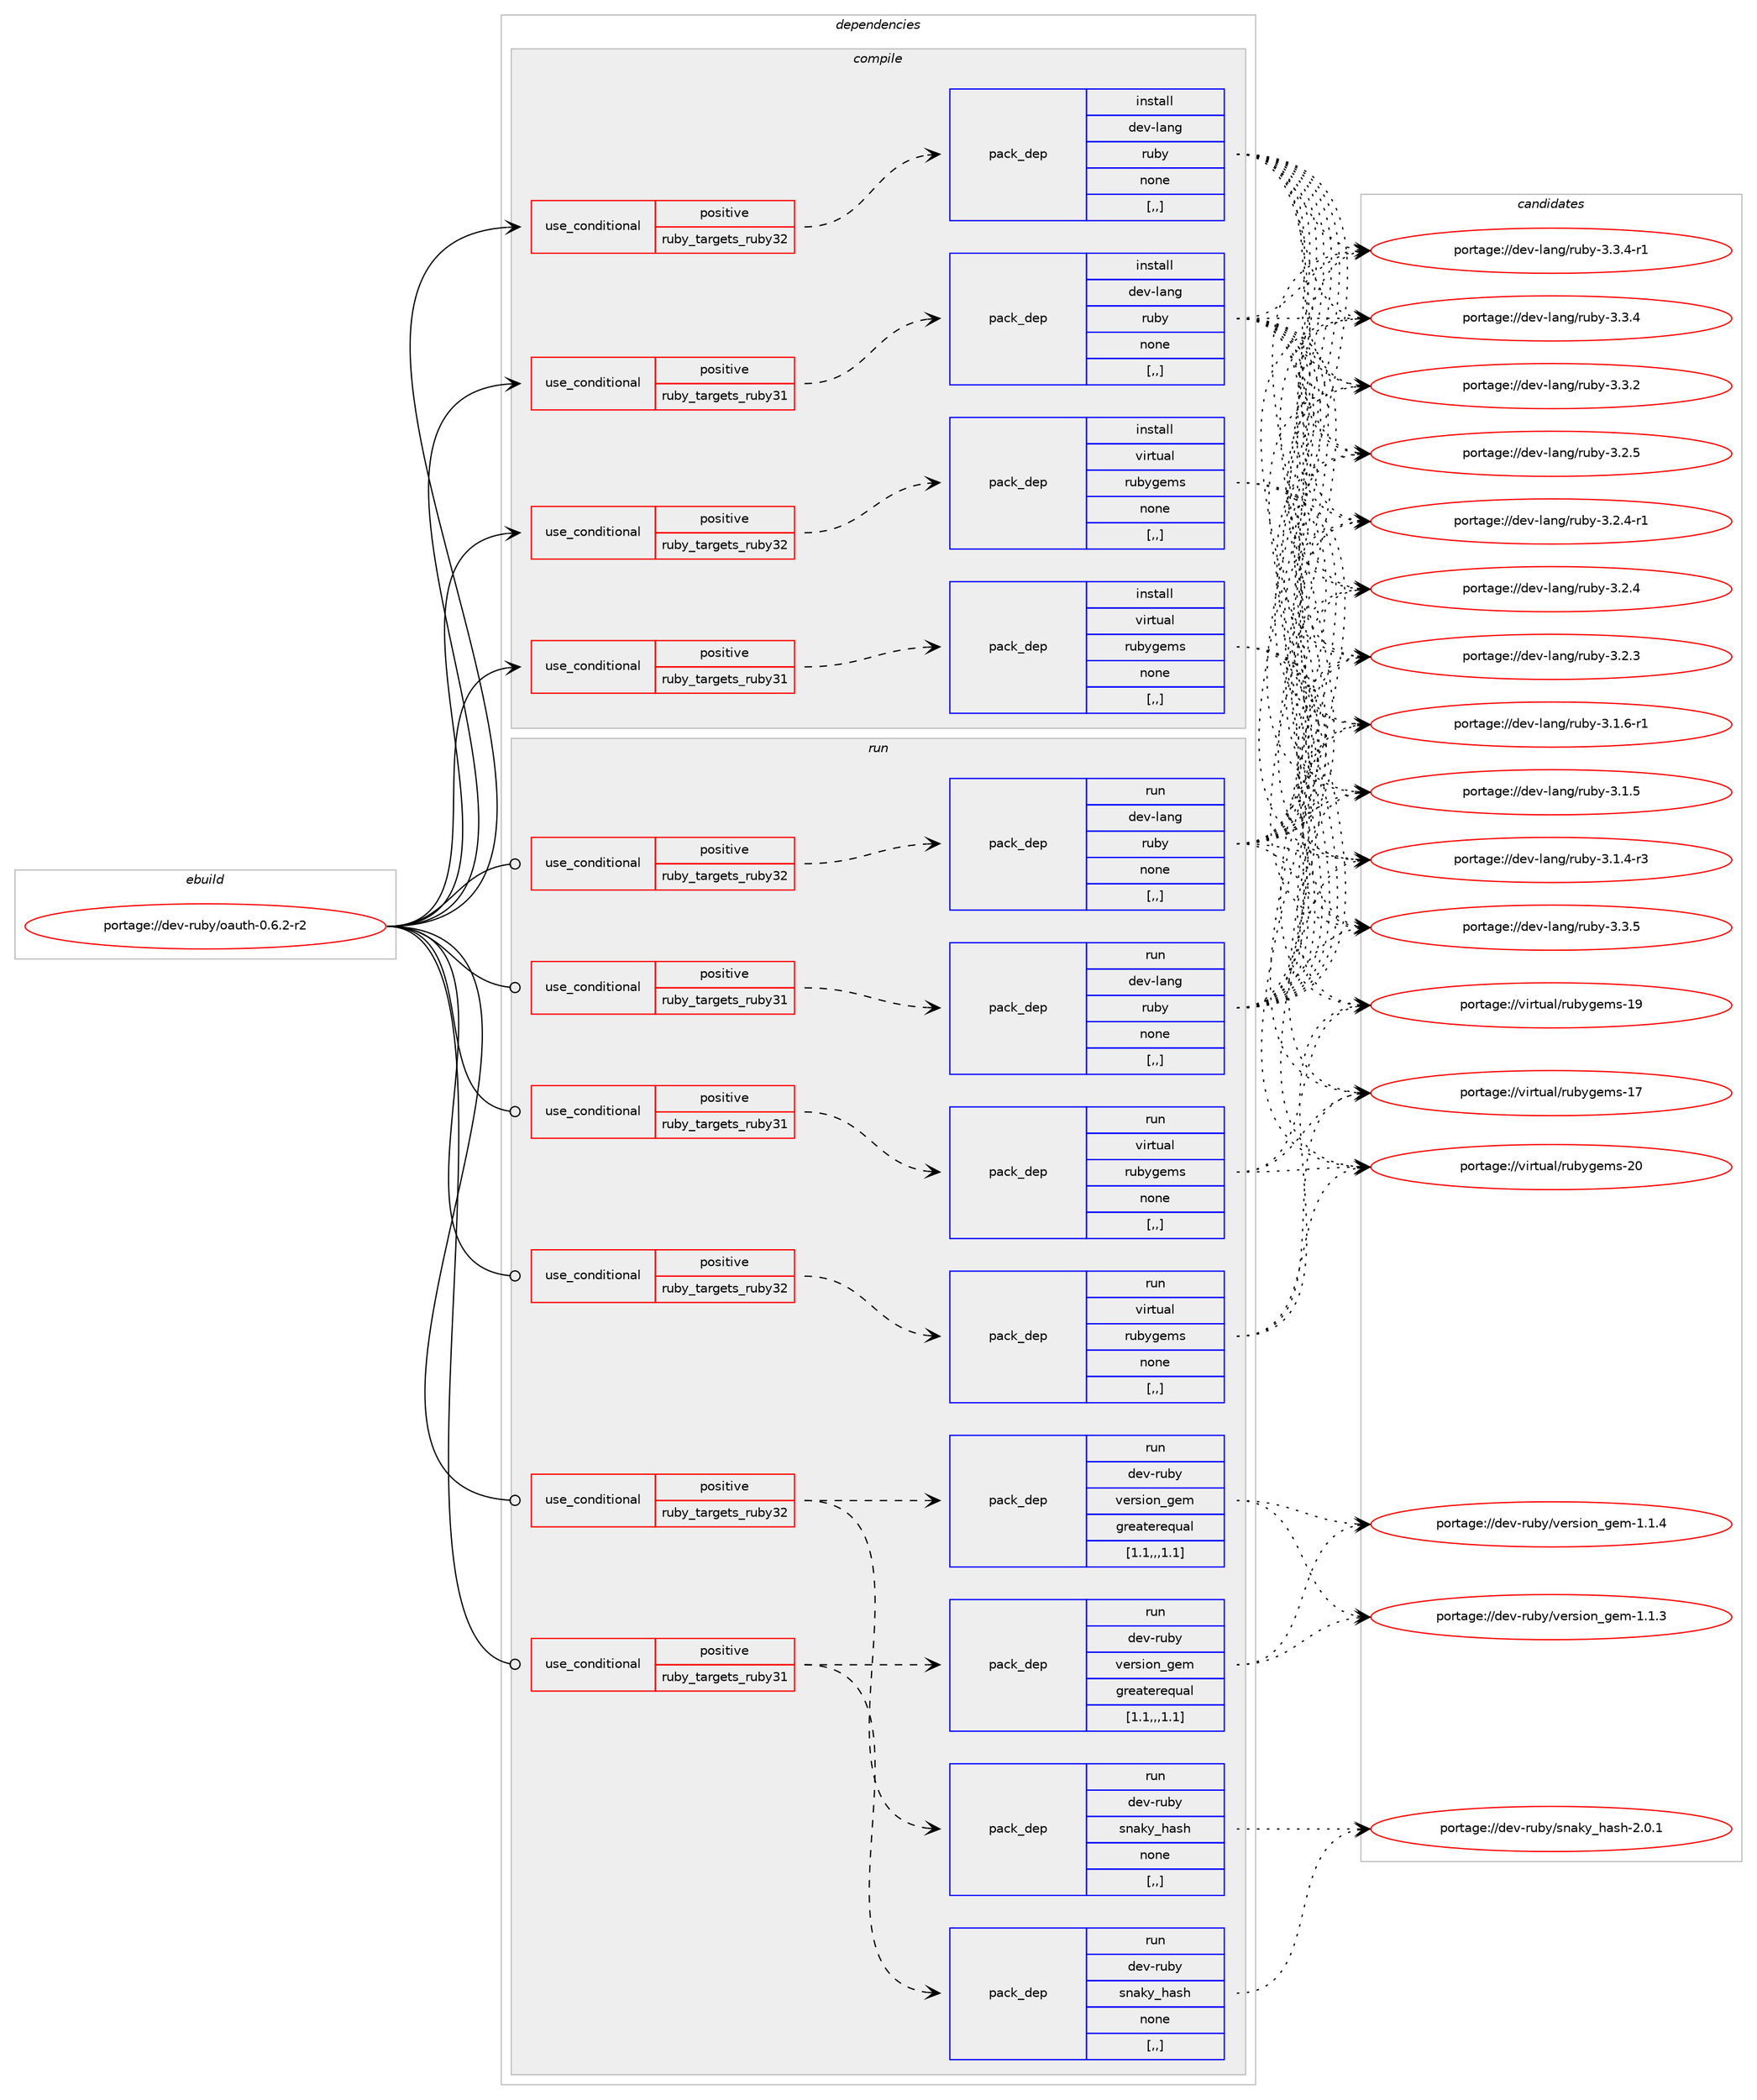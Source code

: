 digraph prolog {

# *************
# Graph options
# *************

newrank=true;
concentrate=true;
compound=true;
graph [rankdir=LR,fontname=Helvetica,fontsize=10,ranksep=1.5];#, ranksep=2.5, nodesep=0.2];
edge  [arrowhead=vee];
node  [fontname=Helvetica,fontsize=10];

# **********
# The ebuild
# **********

subgraph cluster_leftcol {
color=gray;
label=<<i>ebuild</i>>;
id [label="portage://dev-ruby/oauth-0.6.2-r2", color=red, width=4, href="../dev-ruby/oauth-0.6.2-r2.svg"];
}

# ****************
# The dependencies
# ****************

subgraph cluster_midcol {
color=gray;
label=<<i>dependencies</i>>;
subgraph cluster_compile {
fillcolor="#eeeeee";
style=filled;
label=<<i>compile</i>>;
subgraph cond183096 {
dependency689227 [label=<<TABLE BORDER="0" CELLBORDER="1" CELLSPACING="0" CELLPADDING="4"><TR><TD ROWSPAN="3" CELLPADDING="10">use_conditional</TD></TR><TR><TD>positive</TD></TR><TR><TD>ruby_targets_ruby31</TD></TR></TABLE>>, shape=none, color=red];
subgraph pack501194 {
dependency689228 [label=<<TABLE BORDER="0" CELLBORDER="1" CELLSPACING="0" CELLPADDING="4" WIDTH="220"><TR><TD ROWSPAN="6" CELLPADDING="30">pack_dep</TD></TR><TR><TD WIDTH="110">install</TD></TR><TR><TD>dev-lang</TD></TR><TR><TD>ruby</TD></TR><TR><TD>none</TD></TR><TR><TD>[,,]</TD></TR></TABLE>>, shape=none, color=blue];
}
dependency689227:e -> dependency689228:w [weight=20,style="dashed",arrowhead="vee"];
}
id:e -> dependency689227:w [weight=20,style="solid",arrowhead="vee"];
subgraph cond183097 {
dependency689229 [label=<<TABLE BORDER="0" CELLBORDER="1" CELLSPACING="0" CELLPADDING="4"><TR><TD ROWSPAN="3" CELLPADDING="10">use_conditional</TD></TR><TR><TD>positive</TD></TR><TR><TD>ruby_targets_ruby31</TD></TR></TABLE>>, shape=none, color=red];
subgraph pack501195 {
dependency689230 [label=<<TABLE BORDER="0" CELLBORDER="1" CELLSPACING="0" CELLPADDING="4" WIDTH="220"><TR><TD ROWSPAN="6" CELLPADDING="30">pack_dep</TD></TR><TR><TD WIDTH="110">install</TD></TR><TR><TD>virtual</TD></TR><TR><TD>rubygems</TD></TR><TR><TD>none</TD></TR><TR><TD>[,,]</TD></TR></TABLE>>, shape=none, color=blue];
}
dependency689229:e -> dependency689230:w [weight=20,style="dashed",arrowhead="vee"];
}
id:e -> dependency689229:w [weight=20,style="solid",arrowhead="vee"];
subgraph cond183098 {
dependency689231 [label=<<TABLE BORDER="0" CELLBORDER="1" CELLSPACING="0" CELLPADDING="4"><TR><TD ROWSPAN="3" CELLPADDING="10">use_conditional</TD></TR><TR><TD>positive</TD></TR><TR><TD>ruby_targets_ruby32</TD></TR></TABLE>>, shape=none, color=red];
subgraph pack501196 {
dependency689232 [label=<<TABLE BORDER="0" CELLBORDER="1" CELLSPACING="0" CELLPADDING="4" WIDTH="220"><TR><TD ROWSPAN="6" CELLPADDING="30">pack_dep</TD></TR><TR><TD WIDTH="110">install</TD></TR><TR><TD>dev-lang</TD></TR><TR><TD>ruby</TD></TR><TR><TD>none</TD></TR><TR><TD>[,,]</TD></TR></TABLE>>, shape=none, color=blue];
}
dependency689231:e -> dependency689232:w [weight=20,style="dashed",arrowhead="vee"];
}
id:e -> dependency689231:w [weight=20,style="solid",arrowhead="vee"];
subgraph cond183099 {
dependency689233 [label=<<TABLE BORDER="0" CELLBORDER="1" CELLSPACING="0" CELLPADDING="4"><TR><TD ROWSPAN="3" CELLPADDING="10">use_conditional</TD></TR><TR><TD>positive</TD></TR><TR><TD>ruby_targets_ruby32</TD></TR></TABLE>>, shape=none, color=red];
subgraph pack501197 {
dependency689234 [label=<<TABLE BORDER="0" CELLBORDER="1" CELLSPACING="0" CELLPADDING="4" WIDTH="220"><TR><TD ROWSPAN="6" CELLPADDING="30">pack_dep</TD></TR><TR><TD WIDTH="110">install</TD></TR><TR><TD>virtual</TD></TR><TR><TD>rubygems</TD></TR><TR><TD>none</TD></TR><TR><TD>[,,]</TD></TR></TABLE>>, shape=none, color=blue];
}
dependency689233:e -> dependency689234:w [weight=20,style="dashed",arrowhead="vee"];
}
id:e -> dependency689233:w [weight=20,style="solid",arrowhead="vee"];
}
subgraph cluster_compileandrun {
fillcolor="#eeeeee";
style=filled;
label=<<i>compile and run</i>>;
}
subgraph cluster_run {
fillcolor="#eeeeee";
style=filled;
label=<<i>run</i>>;
subgraph cond183100 {
dependency689235 [label=<<TABLE BORDER="0" CELLBORDER="1" CELLSPACING="0" CELLPADDING="4"><TR><TD ROWSPAN="3" CELLPADDING="10">use_conditional</TD></TR><TR><TD>positive</TD></TR><TR><TD>ruby_targets_ruby31</TD></TR></TABLE>>, shape=none, color=red];
subgraph pack501198 {
dependency689236 [label=<<TABLE BORDER="0" CELLBORDER="1" CELLSPACING="0" CELLPADDING="4" WIDTH="220"><TR><TD ROWSPAN="6" CELLPADDING="30">pack_dep</TD></TR><TR><TD WIDTH="110">run</TD></TR><TR><TD>dev-lang</TD></TR><TR><TD>ruby</TD></TR><TR><TD>none</TD></TR><TR><TD>[,,]</TD></TR></TABLE>>, shape=none, color=blue];
}
dependency689235:e -> dependency689236:w [weight=20,style="dashed",arrowhead="vee"];
}
id:e -> dependency689235:w [weight=20,style="solid",arrowhead="odot"];
subgraph cond183101 {
dependency689237 [label=<<TABLE BORDER="0" CELLBORDER="1" CELLSPACING="0" CELLPADDING="4"><TR><TD ROWSPAN="3" CELLPADDING="10">use_conditional</TD></TR><TR><TD>positive</TD></TR><TR><TD>ruby_targets_ruby31</TD></TR></TABLE>>, shape=none, color=red];
subgraph pack501199 {
dependency689238 [label=<<TABLE BORDER="0" CELLBORDER="1" CELLSPACING="0" CELLPADDING="4" WIDTH="220"><TR><TD ROWSPAN="6" CELLPADDING="30">pack_dep</TD></TR><TR><TD WIDTH="110">run</TD></TR><TR><TD>dev-ruby</TD></TR><TR><TD>snaky_hash</TD></TR><TR><TD>none</TD></TR><TR><TD>[,,]</TD></TR></TABLE>>, shape=none, color=blue];
}
dependency689237:e -> dependency689238:w [weight=20,style="dashed",arrowhead="vee"];
subgraph pack501200 {
dependency689239 [label=<<TABLE BORDER="0" CELLBORDER="1" CELLSPACING="0" CELLPADDING="4" WIDTH="220"><TR><TD ROWSPAN="6" CELLPADDING="30">pack_dep</TD></TR><TR><TD WIDTH="110">run</TD></TR><TR><TD>dev-ruby</TD></TR><TR><TD>version_gem</TD></TR><TR><TD>greaterequal</TD></TR><TR><TD>[1.1,,,1.1]</TD></TR></TABLE>>, shape=none, color=blue];
}
dependency689237:e -> dependency689239:w [weight=20,style="dashed",arrowhead="vee"];
}
id:e -> dependency689237:w [weight=20,style="solid",arrowhead="odot"];
subgraph cond183102 {
dependency689240 [label=<<TABLE BORDER="0" CELLBORDER="1" CELLSPACING="0" CELLPADDING="4"><TR><TD ROWSPAN="3" CELLPADDING="10">use_conditional</TD></TR><TR><TD>positive</TD></TR><TR><TD>ruby_targets_ruby31</TD></TR></TABLE>>, shape=none, color=red];
subgraph pack501201 {
dependency689241 [label=<<TABLE BORDER="0" CELLBORDER="1" CELLSPACING="0" CELLPADDING="4" WIDTH="220"><TR><TD ROWSPAN="6" CELLPADDING="30">pack_dep</TD></TR><TR><TD WIDTH="110">run</TD></TR><TR><TD>virtual</TD></TR><TR><TD>rubygems</TD></TR><TR><TD>none</TD></TR><TR><TD>[,,]</TD></TR></TABLE>>, shape=none, color=blue];
}
dependency689240:e -> dependency689241:w [weight=20,style="dashed",arrowhead="vee"];
}
id:e -> dependency689240:w [weight=20,style="solid",arrowhead="odot"];
subgraph cond183103 {
dependency689242 [label=<<TABLE BORDER="0" CELLBORDER="1" CELLSPACING="0" CELLPADDING="4"><TR><TD ROWSPAN="3" CELLPADDING="10">use_conditional</TD></TR><TR><TD>positive</TD></TR><TR><TD>ruby_targets_ruby32</TD></TR></TABLE>>, shape=none, color=red];
subgraph pack501202 {
dependency689243 [label=<<TABLE BORDER="0" CELLBORDER="1" CELLSPACING="0" CELLPADDING="4" WIDTH="220"><TR><TD ROWSPAN="6" CELLPADDING="30">pack_dep</TD></TR><TR><TD WIDTH="110">run</TD></TR><TR><TD>dev-lang</TD></TR><TR><TD>ruby</TD></TR><TR><TD>none</TD></TR><TR><TD>[,,]</TD></TR></TABLE>>, shape=none, color=blue];
}
dependency689242:e -> dependency689243:w [weight=20,style="dashed",arrowhead="vee"];
}
id:e -> dependency689242:w [weight=20,style="solid",arrowhead="odot"];
subgraph cond183104 {
dependency689244 [label=<<TABLE BORDER="0" CELLBORDER="1" CELLSPACING="0" CELLPADDING="4"><TR><TD ROWSPAN="3" CELLPADDING="10">use_conditional</TD></TR><TR><TD>positive</TD></TR><TR><TD>ruby_targets_ruby32</TD></TR></TABLE>>, shape=none, color=red];
subgraph pack501203 {
dependency689245 [label=<<TABLE BORDER="0" CELLBORDER="1" CELLSPACING="0" CELLPADDING="4" WIDTH="220"><TR><TD ROWSPAN="6" CELLPADDING="30">pack_dep</TD></TR><TR><TD WIDTH="110">run</TD></TR><TR><TD>dev-ruby</TD></TR><TR><TD>snaky_hash</TD></TR><TR><TD>none</TD></TR><TR><TD>[,,]</TD></TR></TABLE>>, shape=none, color=blue];
}
dependency689244:e -> dependency689245:w [weight=20,style="dashed",arrowhead="vee"];
subgraph pack501204 {
dependency689246 [label=<<TABLE BORDER="0" CELLBORDER="1" CELLSPACING="0" CELLPADDING="4" WIDTH="220"><TR><TD ROWSPAN="6" CELLPADDING="30">pack_dep</TD></TR><TR><TD WIDTH="110">run</TD></TR><TR><TD>dev-ruby</TD></TR><TR><TD>version_gem</TD></TR><TR><TD>greaterequal</TD></TR><TR><TD>[1.1,,,1.1]</TD></TR></TABLE>>, shape=none, color=blue];
}
dependency689244:e -> dependency689246:w [weight=20,style="dashed",arrowhead="vee"];
}
id:e -> dependency689244:w [weight=20,style="solid",arrowhead="odot"];
subgraph cond183105 {
dependency689247 [label=<<TABLE BORDER="0" CELLBORDER="1" CELLSPACING="0" CELLPADDING="4"><TR><TD ROWSPAN="3" CELLPADDING="10">use_conditional</TD></TR><TR><TD>positive</TD></TR><TR><TD>ruby_targets_ruby32</TD></TR></TABLE>>, shape=none, color=red];
subgraph pack501205 {
dependency689248 [label=<<TABLE BORDER="0" CELLBORDER="1" CELLSPACING="0" CELLPADDING="4" WIDTH="220"><TR><TD ROWSPAN="6" CELLPADDING="30">pack_dep</TD></TR><TR><TD WIDTH="110">run</TD></TR><TR><TD>virtual</TD></TR><TR><TD>rubygems</TD></TR><TR><TD>none</TD></TR><TR><TD>[,,]</TD></TR></TABLE>>, shape=none, color=blue];
}
dependency689247:e -> dependency689248:w [weight=20,style="dashed",arrowhead="vee"];
}
id:e -> dependency689247:w [weight=20,style="solid",arrowhead="odot"];
}
}

# **************
# The candidates
# **************

subgraph cluster_choices {
rank=same;
color=gray;
label=<<i>candidates</i>>;

subgraph choice501194 {
color=black;
nodesep=1;
choice10010111845108971101034711411798121455146514653 [label="portage://dev-lang/ruby-3.3.5", color=red, width=4,href="../dev-lang/ruby-3.3.5.svg"];
choice100101118451089711010347114117981214551465146524511449 [label="portage://dev-lang/ruby-3.3.4-r1", color=red, width=4,href="../dev-lang/ruby-3.3.4-r1.svg"];
choice10010111845108971101034711411798121455146514652 [label="portage://dev-lang/ruby-3.3.4", color=red, width=4,href="../dev-lang/ruby-3.3.4.svg"];
choice10010111845108971101034711411798121455146514650 [label="portage://dev-lang/ruby-3.3.2", color=red, width=4,href="../dev-lang/ruby-3.3.2.svg"];
choice10010111845108971101034711411798121455146504653 [label="portage://dev-lang/ruby-3.2.5", color=red, width=4,href="../dev-lang/ruby-3.2.5.svg"];
choice100101118451089711010347114117981214551465046524511449 [label="portage://dev-lang/ruby-3.2.4-r1", color=red, width=4,href="../dev-lang/ruby-3.2.4-r1.svg"];
choice10010111845108971101034711411798121455146504652 [label="portage://dev-lang/ruby-3.2.4", color=red, width=4,href="../dev-lang/ruby-3.2.4.svg"];
choice10010111845108971101034711411798121455146504651 [label="portage://dev-lang/ruby-3.2.3", color=red, width=4,href="../dev-lang/ruby-3.2.3.svg"];
choice100101118451089711010347114117981214551464946544511449 [label="portage://dev-lang/ruby-3.1.6-r1", color=red, width=4,href="../dev-lang/ruby-3.1.6-r1.svg"];
choice10010111845108971101034711411798121455146494653 [label="portage://dev-lang/ruby-3.1.5", color=red, width=4,href="../dev-lang/ruby-3.1.5.svg"];
choice100101118451089711010347114117981214551464946524511451 [label="portage://dev-lang/ruby-3.1.4-r3", color=red, width=4,href="../dev-lang/ruby-3.1.4-r3.svg"];
dependency689228:e -> choice10010111845108971101034711411798121455146514653:w [style=dotted,weight="100"];
dependency689228:e -> choice100101118451089711010347114117981214551465146524511449:w [style=dotted,weight="100"];
dependency689228:e -> choice10010111845108971101034711411798121455146514652:w [style=dotted,weight="100"];
dependency689228:e -> choice10010111845108971101034711411798121455146514650:w [style=dotted,weight="100"];
dependency689228:e -> choice10010111845108971101034711411798121455146504653:w [style=dotted,weight="100"];
dependency689228:e -> choice100101118451089711010347114117981214551465046524511449:w [style=dotted,weight="100"];
dependency689228:e -> choice10010111845108971101034711411798121455146504652:w [style=dotted,weight="100"];
dependency689228:e -> choice10010111845108971101034711411798121455146504651:w [style=dotted,weight="100"];
dependency689228:e -> choice100101118451089711010347114117981214551464946544511449:w [style=dotted,weight="100"];
dependency689228:e -> choice10010111845108971101034711411798121455146494653:w [style=dotted,weight="100"];
dependency689228:e -> choice100101118451089711010347114117981214551464946524511451:w [style=dotted,weight="100"];
}
subgraph choice501195 {
color=black;
nodesep=1;
choice118105114116117971084711411798121103101109115455048 [label="portage://virtual/rubygems-20", color=red, width=4,href="../virtual/rubygems-20.svg"];
choice118105114116117971084711411798121103101109115454957 [label="portage://virtual/rubygems-19", color=red, width=4,href="../virtual/rubygems-19.svg"];
choice118105114116117971084711411798121103101109115454955 [label="portage://virtual/rubygems-17", color=red, width=4,href="../virtual/rubygems-17.svg"];
dependency689230:e -> choice118105114116117971084711411798121103101109115455048:w [style=dotted,weight="100"];
dependency689230:e -> choice118105114116117971084711411798121103101109115454957:w [style=dotted,weight="100"];
dependency689230:e -> choice118105114116117971084711411798121103101109115454955:w [style=dotted,weight="100"];
}
subgraph choice501196 {
color=black;
nodesep=1;
choice10010111845108971101034711411798121455146514653 [label="portage://dev-lang/ruby-3.3.5", color=red, width=4,href="../dev-lang/ruby-3.3.5.svg"];
choice100101118451089711010347114117981214551465146524511449 [label="portage://dev-lang/ruby-3.3.4-r1", color=red, width=4,href="../dev-lang/ruby-3.3.4-r1.svg"];
choice10010111845108971101034711411798121455146514652 [label="portage://dev-lang/ruby-3.3.4", color=red, width=4,href="../dev-lang/ruby-3.3.4.svg"];
choice10010111845108971101034711411798121455146514650 [label="portage://dev-lang/ruby-3.3.2", color=red, width=4,href="../dev-lang/ruby-3.3.2.svg"];
choice10010111845108971101034711411798121455146504653 [label="portage://dev-lang/ruby-3.2.5", color=red, width=4,href="../dev-lang/ruby-3.2.5.svg"];
choice100101118451089711010347114117981214551465046524511449 [label="portage://dev-lang/ruby-3.2.4-r1", color=red, width=4,href="../dev-lang/ruby-3.2.4-r1.svg"];
choice10010111845108971101034711411798121455146504652 [label="portage://dev-lang/ruby-3.2.4", color=red, width=4,href="../dev-lang/ruby-3.2.4.svg"];
choice10010111845108971101034711411798121455146504651 [label="portage://dev-lang/ruby-3.2.3", color=red, width=4,href="../dev-lang/ruby-3.2.3.svg"];
choice100101118451089711010347114117981214551464946544511449 [label="portage://dev-lang/ruby-3.1.6-r1", color=red, width=4,href="../dev-lang/ruby-3.1.6-r1.svg"];
choice10010111845108971101034711411798121455146494653 [label="portage://dev-lang/ruby-3.1.5", color=red, width=4,href="../dev-lang/ruby-3.1.5.svg"];
choice100101118451089711010347114117981214551464946524511451 [label="portage://dev-lang/ruby-3.1.4-r3", color=red, width=4,href="../dev-lang/ruby-3.1.4-r3.svg"];
dependency689232:e -> choice10010111845108971101034711411798121455146514653:w [style=dotted,weight="100"];
dependency689232:e -> choice100101118451089711010347114117981214551465146524511449:w [style=dotted,weight="100"];
dependency689232:e -> choice10010111845108971101034711411798121455146514652:w [style=dotted,weight="100"];
dependency689232:e -> choice10010111845108971101034711411798121455146514650:w [style=dotted,weight="100"];
dependency689232:e -> choice10010111845108971101034711411798121455146504653:w [style=dotted,weight="100"];
dependency689232:e -> choice100101118451089711010347114117981214551465046524511449:w [style=dotted,weight="100"];
dependency689232:e -> choice10010111845108971101034711411798121455146504652:w [style=dotted,weight="100"];
dependency689232:e -> choice10010111845108971101034711411798121455146504651:w [style=dotted,weight="100"];
dependency689232:e -> choice100101118451089711010347114117981214551464946544511449:w [style=dotted,weight="100"];
dependency689232:e -> choice10010111845108971101034711411798121455146494653:w [style=dotted,weight="100"];
dependency689232:e -> choice100101118451089711010347114117981214551464946524511451:w [style=dotted,weight="100"];
}
subgraph choice501197 {
color=black;
nodesep=1;
choice118105114116117971084711411798121103101109115455048 [label="portage://virtual/rubygems-20", color=red, width=4,href="../virtual/rubygems-20.svg"];
choice118105114116117971084711411798121103101109115454957 [label="portage://virtual/rubygems-19", color=red, width=4,href="../virtual/rubygems-19.svg"];
choice118105114116117971084711411798121103101109115454955 [label="portage://virtual/rubygems-17", color=red, width=4,href="../virtual/rubygems-17.svg"];
dependency689234:e -> choice118105114116117971084711411798121103101109115455048:w [style=dotted,weight="100"];
dependency689234:e -> choice118105114116117971084711411798121103101109115454957:w [style=dotted,weight="100"];
dependency689234:e -> choice118105114116117971084711411798121103101109115454955:w [style=dotted,weight="100"];
}
subgraph choice501198 {
color=black;
nodesep=1;
choice10010111845108971101034711411798121455146514653 [label="portage://dev-lang/ruby-3.3.5", color=red, width=4,href="../dev-lang/ruby-3.3.5.svg"];
choice100101118451089711010347114117981214551465146524511449 [label="portage://dev-lang/ruby-3.3.4-r1", color=red, width=4,href="../dev-lang/ruby-3.3.4-r1.svg"];
choice10010111845108971101034711411798121455146514652 [label="portage://dev-lang/ruby-3.3.4", color=red, width=4,href="../dev-lang/ruby-3.3.4.svg"];
choice10010111845108971101034711411798121455146514650 [label="portage://dev-lang/ruby-3.3.2", color=red, width=4,href="../dev-lang/ruby-3.3.2.svg"];
choice10010111845108971101034711411798121455146504653 [label="portage://dev-lang/ruby-3.2.5", color=red, width=4,href="../dev-lang/ruby-3.2.5.svg"];
choice100101118451089711010347114117981214551465046524511449 [label="portage://dev-lang/ruby-3.2.4-r1", color=red, width=4,href="../dev-lang/ruby-3.2.4-r1.svg"];
choice10010111845108971101034711411798121455146504652 [label="portage://dev-lang/ruby-3.2.4", color=red, width=4,href="../dev-lang/ruby-3.2.4.svg"];
choice10010111845108971101034711411798121455146504651 [label="portage://dev-lang/ruby-3.2.3", color=red, width=4,href="../dev-lang/ruby-3.2.3.svg"];
choice100101118451089711010347114117981214551464946544511449 [label="portage://dev-lang/ruby-3.1.6-r1", color=red, width=4,href="../dev-lang/ruby-3.1.6-r1.svg"];
choice10010111845108971101034711411798121455146494653 [label="portage://dev-lang/ruby-3.1.5", color=red, width=4,href="../dev-lang/ruby-3.1.5.svg"];
choice100101118451089711010347114117981214551464946524511451 [label="portage://dev-lang/ruby-3.1.4-r3", color=red, width=4,href="../dev-lang/ruby-3.1.4-r3.svg"];
dependency689236:e -> choice10010111845108971101034711411798121455146514653:w [style=dotted,weight="100"];
dependency689236:e -> choice100101118451089711010347114117981214551465146524511449:w [style=dotted,weight="100"];
dependency689236:e -> choice10010111845108971101034711411798121455146514652:w [style=dotted,weight="100"];
dependency689236:e -> choice10010111845108971101034711411798121455146514650:w [style=dotted,weight="100"];
dependency689236:e -> choice10010111845108971101034711411798121455146504653:w [style=dotted,weight="100"];
dependency689236:e -> choice100101118451089711010347114117981214551465046524511449:w [style=dotted,weight="100"];
dependency689236:e -> choice10010111845108971101034711411798121455146504652:w [style=dotted,weight="100"];
dependency689236:e -> choice10010111845108971101034711411798121455146504651:w [style=dotted,weight="100"];
dependency689236:e -> choice100101118451089711010347114117981214551464946544511449:w [style=dotted,weight="100"];
dependency689236:e -> choice10010111845108971101034711411798121455146494653:w [style=dotted,weight="100"];
dependency689236:e -> choice100101118451089711010347114117981214551464946524511451:w [style=dotted,weight="100"];
}
subgraph choice501199 {
color=black;
nodesep=1;
choice100101118451141179812147115110971071219510497115104455046484649 [label="portage://dev-ruby/snaky_hash-2.0.1", color=red, width=4,href="../dev-ruby/snaky_hash-2.0.1.svg"];
dependency689238:e -> choice100101118451141179812147115110971071219510497115104455046484649:w [style=dotted,weight="100"];
}
subgraph choice501200 {
color=black;
nodesep=1;
choice10010111845114117981214711810111411510511111095103101109454946494652 [label="portage://dev-ruby/version_gem-1.1.4", color=red, width=4,href="../dev-ruby/version_gem-1.1.4.svg"];
choice10010111845114117981214711810111411510511111095103101109454946494651 [label="portage://dev-ruby/version_gem-1.1.3", color=red, width=4,href="../dev-ruby/version_gem-1.1.3.svg"];
dependency689239:e -> choice10010111845114117981214711810111411510511111095103101109454946494652:w [style=dotted,weight="100"];
dependency689239:e -> choice10010111845114117981214711810111411510511111095103101109454946494651:w [style=dotted,weight="100"];
}
subgraph choice501201 {
color=black;
nodesep=1;
choice118105114116117971084711411798121103101109115455048 [label="portage://virtual/rubygems-20", color=red, width=4,href="../virtual/rubygems-20.svg"];
choice118105114116117971084711411798121103101109115454957 [label="portage://virtual/rubygems-19", color=red, width=4,href="../virtual/rubygems-19.svg"];
choice118105114116117971084711411798121103101109115454955 [label="portage://virtual/rubygems-17", color=red, width=4,href="../virtual/rubygems-17.svg"];
dependency689241:e -> choice118105114116117971084711411798121103101109115455048:w [style=dotted,weight="100"];
dependency689241:e -> choice118105114116117971084711411798121103101109115454957:w [style=dotted,weight="100"];
dependency689241:e -> choice118105114116117971084711411798121103101109115454955:w [style=dotted,weight="100"];
}
subgraph choice501202 {
color=black;
nodesep=1;
choice10010111845108971101034711411798121455146514653 [label="portage://dev-lang/ruby-3.3.5", color=red, width=4,href="../dev-lang/ruby-3.3.5.svg"];
choice100101118451089711010347114117981214551465146524511449 [label="portage://dev-lang/ruby-3.3.4-r1", color=red, width=4,href="../dev-lang/ruby-3.3.4-r1.svg"];
choice10010111845108971101034711411798121455146514652 [label="portage://dev-lang/ruby-3.3.4", color=red, width=4,href="../dev-lang/ruby-3.3.4.svg"];
choice10010111845108971101034711411798121455146514650 [label="portage://dev-lang/ruby-3.3.2", color=red, width=4,href="../dev-lang/ruby-3.3.2.svg"];
choice10010111845108971101034711411798121455146504653 [label="portage://dev-lang/ruby-3.2.5", color=red, width=4,href="../dev-lang/ruby-3.2.5.svg"];
choice100101118451089711010347114117981214551465046524511449 [label="portage://dev-lang/ruby-3.2.4-r1", color=red, width=4,href="../dev-lang/ruby-3.2.4-r1.svg"];
choice10010111845108971101034711411798121455146504652 [label="portage://dev-lang/ruby-3.2.4", color=red, width=4,href="../dev-lang/ruby-3.2.4.svg"];
choice10010111845108971101034711411798121455146504651 [label="portage://dev-lang/ruby-3.2.3", color=red, width=4,href="../dev-lang/ruby-3.2.3.svg"];
choice100101118451089711010347114117981214551464946544511449 [label="portage://dev-lang/ruby-3.1.6-r1", color=red, width=4,href="../dev-lang/ruby-3.1.6-r1.svg"];
choice10010111845108971101034711411798121455146494653 [label="portage://dev-lang/ruby-3.1.5", color=red, width=4,href="../dev-lang/ruby-3.1.5.svg"];
choice100101118451089711010347114117981214551464946524511451 [label="portage://dev-lang/ruby-3.1.4-r3", color=red, width=4,href="../dev-lang/ruby-3.1.4-r3.svg"];
dependency689243:e -> choice10010111845108971101034711411798121455146514653:w [style=dotted,weight="100"];
dependency689243:e -> choice100101118451089711010347114117981214551465146524511449:w [style=dotted,weight="100"];
dependency689243:e -> choice10010111845108971101034711411798121455146514652:w [style=dotted,weight="100"];
dependency689243:e -> choice10010111845108971101034711411798121455146514650:w [style=dotted,weight="100"];
dependency689243:e -> choice10010111845108971101034711411798121455146504653:w [style=dotted,weight="100"];
dependency689243:e -> choice100101118451089711010347114117981214551465046524511449:w [style=dotted,weight="100"];
dependency689243:e -> choice10010111845108971101034711411798121455146504652:w [style=dotted,weight="100"];
dependency689243:e -> choice10010111845108971101034711411798121455146504651:w [style=dotted,weight="100"];
dependency689243:e -> choice100101118451089711010347114117981214551464946544511449:w [style=dotted,weight="100"];
dependency689243:e -> choice10010111845108971101034711411798121455146494653:w [style=dotted,weight="100"];
dependency689243:e -> choice100101118451089711010347114117981214551464946524511451:w [style=dotted,weight="100"];
}
subgraph choice501203 {
color=black;
nodesep=1;
choice100101118451141179812147115110971071219510497115104455046484649 [label="portage://dev-ruby/snaky_hash-2.0.1", color=red, width=4,href="../dev-ruby/snaky_hash-2.0.1.svg"];
dependency689245:e -> choice100101118451141179812147115110971071219510497115104455046484649:w [style=dotted,weight="100"];
}
subgraph choice501204 {
color=black;
nodesep=1;
choice10010111845114117981214711810111411510511111095103101109454946494652 [label="portage://dev-ruby/version_gem-1.1.4", color=red, width=4,href="../dev-ruby/version_gem-1.1.4.svg"];
choice10010111845114117981214711810111411510511111095103101109454946494651 [label="portage://dev-ruby/version_gem-1.1.3", color=red, width=4,href="../dev-ruby/version_gem-1.1.3.svg"];
dependency689246:e -> choice10010111845114117981214711810111411510511111095103101109454946494652:w [style=dotted,weight="100"];
dependency689246:e -> choice10010111845114117981214711810111411510511111095103101109454946494651:w [style=dotted,weight="100"];
}
subgraph choice501205 {
color=black;
nodesep=1;
choice118105114116117971084711411798121103101109115455048 [label="portage://virtual/rubygems-20", color=red, width=4,href="../virtual/rubygems-20.svg"];
choice118105114116117971084711411798121103101109115454957 [label="portage://virtual/rubygems-19", color=red, width=4,href="../virtual/rubygems-19.svg"];
choice118105114116117971084711411798121103101109115454955 [label="portage://virtual/rubygems-17", color=red, width=4,href="../virtual/rubygems-17.svg"];
dependency689248:e -> choice118105114116117971084711411798121103101109115455048:w [style=dotted,weight="100"];
dependency689248:e -> choice118105114116117971084711411798121103101109115454957:w [style=dotted,weight="100"];
dependency689248:e -> choice118105114116117971084711411798121103101109115454955:w [style=dotted,weight="100"];
}
}

}

